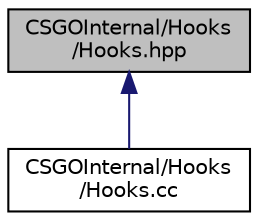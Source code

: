 digraph "CSGOInternal/Hooks/Hooks.hpp"
{
 // LATEX_PDF_SIZE
  edge [fontname="Helvetica",fontsize="10",labelfontname="Helvetica",labelfontsize="10"];
  node [fontname="Helvetica",fontsize="10",shape=record];
  Node1 [label="CSGOInternal/Hooks\l/Hooks.hpp",height=0.2,width=0.4,color="black", fillcolor="grey75", style="filled", fontcolor="black",tooltip=" "];
  Node1 -> Node2 [dir="back",color="midnightblue",fontsize="10",style="solid"];
  Node2 [label="CSGOInternal/Hooks\l/Hooks.cc",height=0.2,width=0.4,color="black", fillcolor="white", style="filled",URL="$_hooks_8cc.html",tooltip=" "];
}
